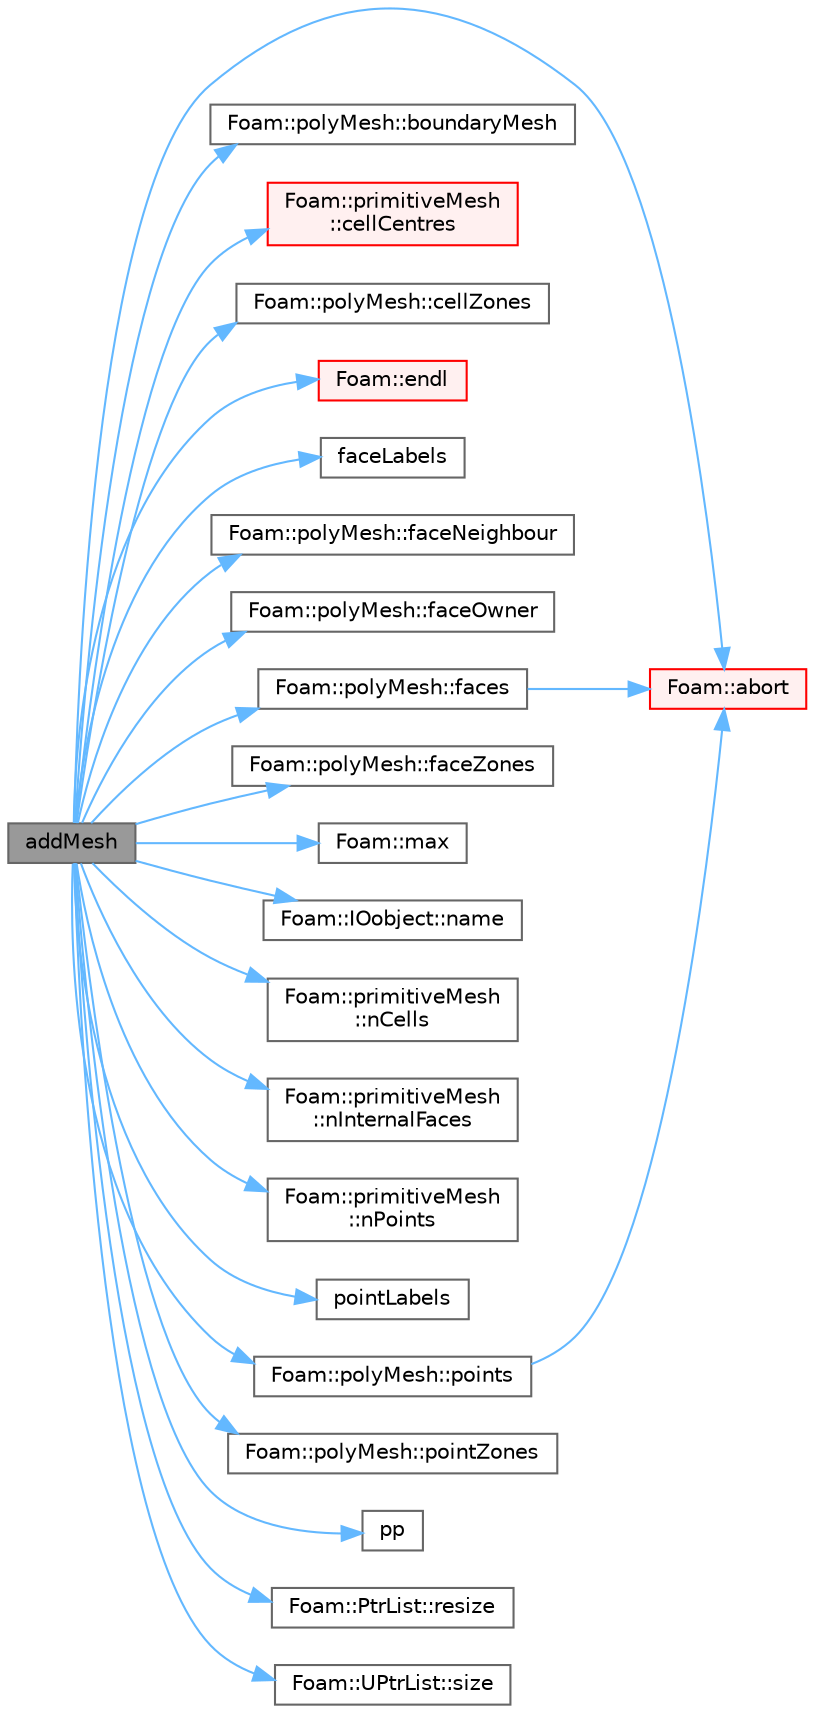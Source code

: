 digraph "addMesh"
{
 // LATEX_PDF_SIZE
  bgcolor="transparent";
  edge [fontname=Helvetica,fontsize=10,labelfontname=Helvetica,labelfontsize=10];
  node [fontname=Helvetica,fontsize=10,shape=box,height=0.2,width=0.4];
  rankdir="LR";
  Node1 [id="Node000001",label="addMesh",height=0.2,width=0.4,color="gray40", fillcolor="grey60", style="filled", fontcolor="black",tooltip=" "];
  Node1 -> Node2 [id="edge1_Node000001_Node000002",color="steelblue1",style="solid",tooltip=" "];
  Node2 [id="Node000002",label="Foam::abort",height=0.2,width=0.4,color="red", fillcolor="#FFF0F0", style="filled",URL="$namespaceFoam.html#aa346d711a4494a48e7c8aa9316f24263",tooltip=" "];
  Node1 -> Node4 [id="edge2_Node000001_Node000004",color="steelblue1",style="solid",tooltip=" "];
  Node4 [id="Node000004",label="Foam::polyMesh::boundaryMesh",height=0.2,width=0.4,color="grey40", fillcolor="white", style="filled",URL="$classFoam_1_1polyMesh.html#a02c4e324237bfa4eabeec487c0a011a0",tooltip=" "];
  Node1 -> Node5 [id="edge3_Node000001_Node000005",color="steelblue1",style="solid",tooltip=" "];
  Node5 [id="Node000005",label="Foam::primitiveMesh\l::cellCentres",height=0.2,width=0.4,color="red", fillcolor="#FFF0F0", style="filled",URL="$classFoam_1_1primitiveMesh.html#a7300aee2989c6ec70e39436816461902",tooltip=" "];
  Node1 -> Node7 [id="edge4_Node000001_Node000007",color="steelblue1",style="solid",tooltip=" "];
  Node7 [id="Node000007",label="Foam::polyMesh::cellZones",height=0.2,width=0.4,color="grey40", fillcolor="white", style="filled",URL="$classFoam_1_1polyMesh.html#a950d3b2d24b2803abaf1f6c5068ea163",tooltip=" "];
  Node1 -> Node8 [id="edge5_Node000001_Node000008",color="steelblue1",style="solid",tooltip=" "];
  Node8 [id="Node000008",label="Foam::endl",height=0.2,width=0.4,color="red", fillcolor="#FFF0F0", style="filled",URL="$namespaceFoam.html#a7d5eca45a323264dc5fe811500ebda47",tooltip=" "];
  Node1 -> Node12 [id="edge6_Node000001_Node000012",color="steelblue1",style="solid",tooltip=" "];
  Node12 [id="Node000012",label="faceLabels",height=0.2,width=0.4,color="grey40", fillcolor="white", style="filled",URL="$checkPatchTopology_8H.html#a55c46a3bcd35bf10c76a8bf3954bf274",tooltip=" "];
  Node1 -> Node13 [id="edge7_Node000001_Node000013",color="steelblue1",style="solid",tooltip=" "];
  Node13 [id="Node000013",label="Foam::polyMesh::faceNeighbour",height=0.2,width=0.4,color="grey40", fillcolor="white", style="filled",URL="$classFoam_1_1polyMesh.html#a9fb57b52c700ed61f09ada65412d13e3",tooltip=" "];
  Node1 -> Node14 [id="edge8_Node000001_Node000014",color="steelblue1",style="solid",tooltip=" "];
  Node14 [id="Node000014",label="Foam::polyMesh::faceOwner",height=0.2,width=0.4,color="grey40", fillcolor="white", style="filled",URL="$classFoam_1_1polyMesh.html#a57752b49bfee23ca1944c3fb0493974f",tooltip=" "];
  Node1 -> Node15 [id="edge9_Node000001_Node000015",color="steelblue1",style="solid",tooltip=" "];
  Node15 [id="Node000015",label="Foam::polyMesh::faces",height=0.2,width=0.4,color="grey40", fillcolor="white", style="filled",URL="$classFoam_1_1polyMesh.html#a431c0a24765f0bb6d32f6a03ce0e9b57",tooltip=" "];
  Node15 -> Node2 [id="edge10_Node000015_Node000002",color="steelblue1",style="solid",tooltip=" "];
  Node1 -> Node16 [id="edge11_Node000001_Node000016",color="steelblue1",style="solid",tooltip=" "];
  Node16 [id="Node000016",label="Foam::polyMesh::faceZones",height=0.2,width=0.4,color="grey40", fillcolor="white", style="filled",URL="$classFoam_1_1polyMesh.html#a091fab9ec32116ddc2f5fb0a802306bc",tooltip=" "];
  Node1 -> Node17 [id="edge12_Node000001_Node000017",color="steelblue1",style="solid",tooltip=" "];
  Node17 [id="Node000017",label="Foam::max",height=0.2,width=0.4,color="grey40", fillcolor="white", style="filled",URL="$namespaceFoam.html#a0e0c00c14acbabe88eec56a8b0fa2806",tooltip=" "];
  Node1 -> Node18 [id="edge13_Node000001_Node000018",color="steelblue1",style="solid",tooltip=" "];
  Node18 [id="Node000018",label="Foam::IOobject::name",height=0.2,width=0.4,color="grey40", fillcolor="white", style="filled",URL="$classFoam_1_1IOobject.html#a19bad5682ac7f021cc3a66fcfaa98c8e",tooltip=" "];
  Node1 -> Node19 [id="edge14_Node000001_Node000019",color="steelblue1",style="solid",tooltip=" "];
  Node19 [id="Node000019",label="Foam::primitiveMesh\l::nCells",height=0.2,width=0.4,color="grey40", fillcolor="white", style="filled",URL="$classFoam_1_1primitiveMesh.html#aaba52b9f1145afa50dff7a5d41188dd4",tooltip=" "];
  Node1 -> Node20 [id="edge15_Node000001_Node000020",color="steelblue1",style="solid",tooltip=" "];
  Node20 [id="Node000020",label="Foam::primitiveMesh\l::nInternalFaces",height=0.2,width=0.4,color="grey40", fillcolor="white", style="filled",URL="$classFoam_1_1primitiveMesh.html#a49aeaef789e8e3f5972dc70f2e30f413",tooltip=" "];
  Node1 -> Node21 [id="edge16_Node000001_Node000021",color="steelblue1",style="solid",tooltip=" "];
  Node21 [id="Node000021",label="Foam::primitiveMesh\l::nPoints",height=0.2,width=0.4,color="grey40", fillcolor="white", style="filled",URL="$classFoam_1_1primitiveMesh.html#a9c6b6154e2b365cfc39a2514d2b79353",tooltip=" "];
  Node1 -> Node22 [id="edge17_Node000001_Node000022",color="steelblue1",style="solid",tooltip=" "];
  Node22 [id="Node000022",label="pointLabels",height=0.2,width=0.4,color="grey40", fillcolor="white", style="filled",URL="$readKivaGrid_8H.html#aafc97bd3a6facab0b236019a6f5210ce",tooltip=" "];
  Node1 -> Node23 [id="edge18_Node000001_Node000023",color="steelblue1",style="solid",tooltip=" "];
  Node23 [id="Node000023",label="Foam::polyMesh::points",height=0.2,width=0.4,color="grey40", fillcolor="white", style="filled",URL="$classFoam_1_1polyMesh.html#ac44123fc1265297c41a43c3b62fdb4c2",tooltip=" "];
  Node23 -> Node2 [id="edge19_Node000023_Node000002",color="steelblue1",style="solid",tooltip=" "];
  Node1 -> Node24 [id="edge20_Node000001_Node000024",color="steelblue1",style="solid",tooltip=" "];
  Node24 [id="Node000024",label="Foam::polyMesh::pointZones",height=0.2,width=0.4,color="grey40", fillcolor="white", style="filled",URL="$classFoam_1_1polyMesh.html#abee37d8dfd64b7c348458d15597f72f0",tooltip=" "];
  Node1 -> Node25 [id="edge21_Node000001_Node000025",color="steelblue1",style="solid",tooltip=" "];
  Node25 [id="Node000025",label="pp",height=0.2,width=0.4,color="grey40", fillcolor="white", style="filled",URL="$checkPatchTopology_8H.html#a62bd17b324c5b9481f03d4b6d6e09f88",tooltip=" "];
  Node1 -> Node26 [id="edge22_Node000001_Node000026",color="steelblue1",style="solid",tooltip=" "];
  Node26 [id="Node000026",label="Foam::PtrList::resize",height=0.2,width=0.4,color="grey40", fillcolor="white", style="filled",URL="$classFoam_1_1PtrList.html#af4e0ad67cce84dd8126a19abedad9d56",tooltip=" "];
  Node1 -> Node27 [id="edge23_Node000001_Node000027",color="steelblue1",style="solid",tooltip=" "];
  Node27 [id="Node000027",label="Foam::UPtrList::size",height=0.2,width=0.4,color="grey40", fillcolor="white", style="filled",URL="$classFoam_1_1UPtrList.html#a95603446b248fe1ecf5dc59bcc2eaff0",tooltip=" "];
}
